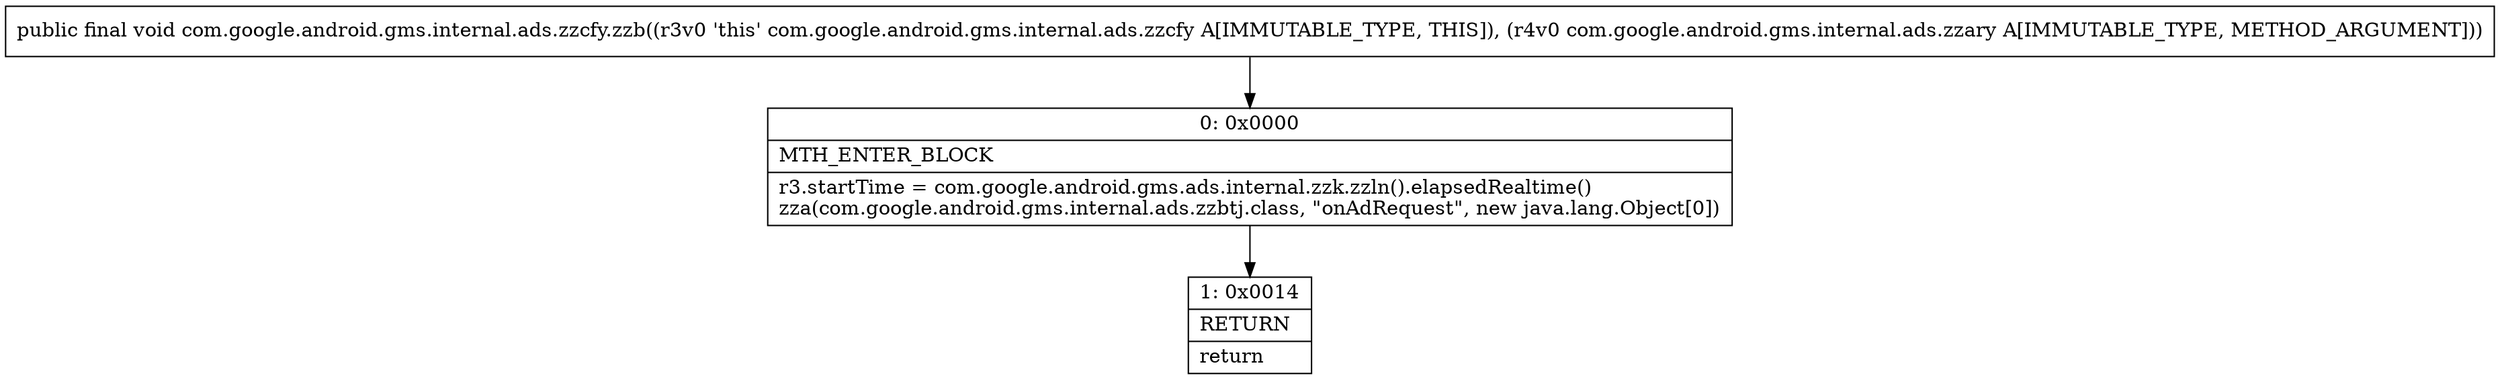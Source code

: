 digraph "CFG forcom.google.android.gms.internal.ads.zzcfy.zzb(Lcom\/google\/android\/gms\/internal\/ads\/zzary;)V" {
Node_0 [shape=record,label="{0\:\ 0x0000|MTH_ENTER_BLOCK\l|r3.startTime = com.google.android.gms.ads.internal.zzk.zzln().elapsedRealtime()\lzza(com.google.android.gms.internal.ads.zzbtj.class, \"onAdRequest\", new java.lang.Object[0])\l}"];
Node_1 [shape=record,label="{1\:\ 0x0014|RETURN\l|return\l}"];
MethodNode[shape=record,label="{public final void com.google.android.gms.internal.ads.zzcfy.zzb((r3v0 'this' com.google.android.gms.internal.ads.zzcfy A[IMMUTABLE_TYPE, THIS]), (r4v0 com.google.android.gms.internal.ads.zzary A[IMMUTABLE_TYPE, METHOD_ARGUMENT])) }"];
MethodNode -> Node_0;
Node_0 -> Node_1;
}


